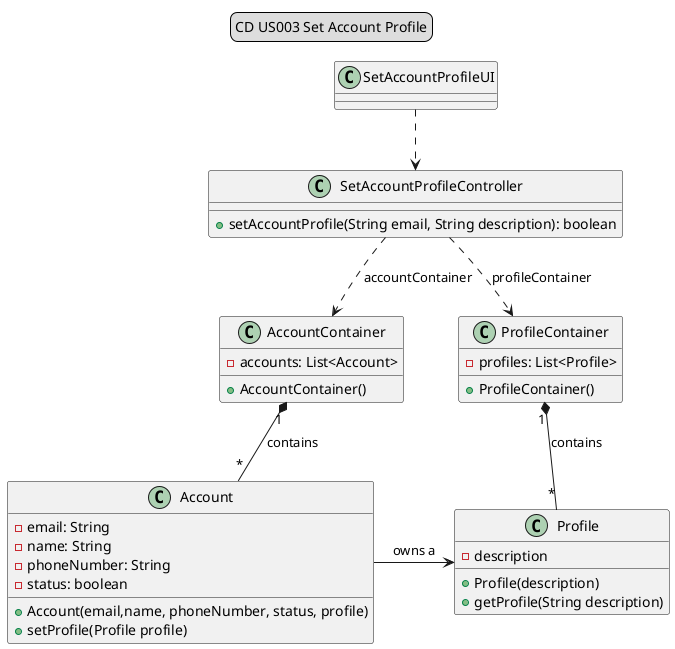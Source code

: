 @startuml
legend top
CD US003 Set Account Profile
end legend

SetAccountProfileUI..>SetAccountProfileController
SetAccountProfileController ..> AccountContainer: accountContainer
AccountContainer "1"*--"*"Account: contains
SetAccountProfileController ..> ProfileContainer: profileContainer
ProfileContainer"1"*--"*"Profile: contains
Account -> Profile: owns a

class SetAccountProfileUI {

}

class SetAccountProfileController {
+setAccountProfile(String email, String description): boolean
}

class AccountContainer {
-accounts: List<Account>
+AccountContainer()
}

class Account {
-email: String
-name: String
-phoneNumber: String
-status: boolean
+Account(email,name, phoneNumber, status, profile)
+setProfile(Profile profile)

}
class ProfileContainer {
-profiles: List<Profile>
+ProfileContainer()
}

class Profile {
-description
+Profile(description)
+getProfile(String description)
}

@enduml